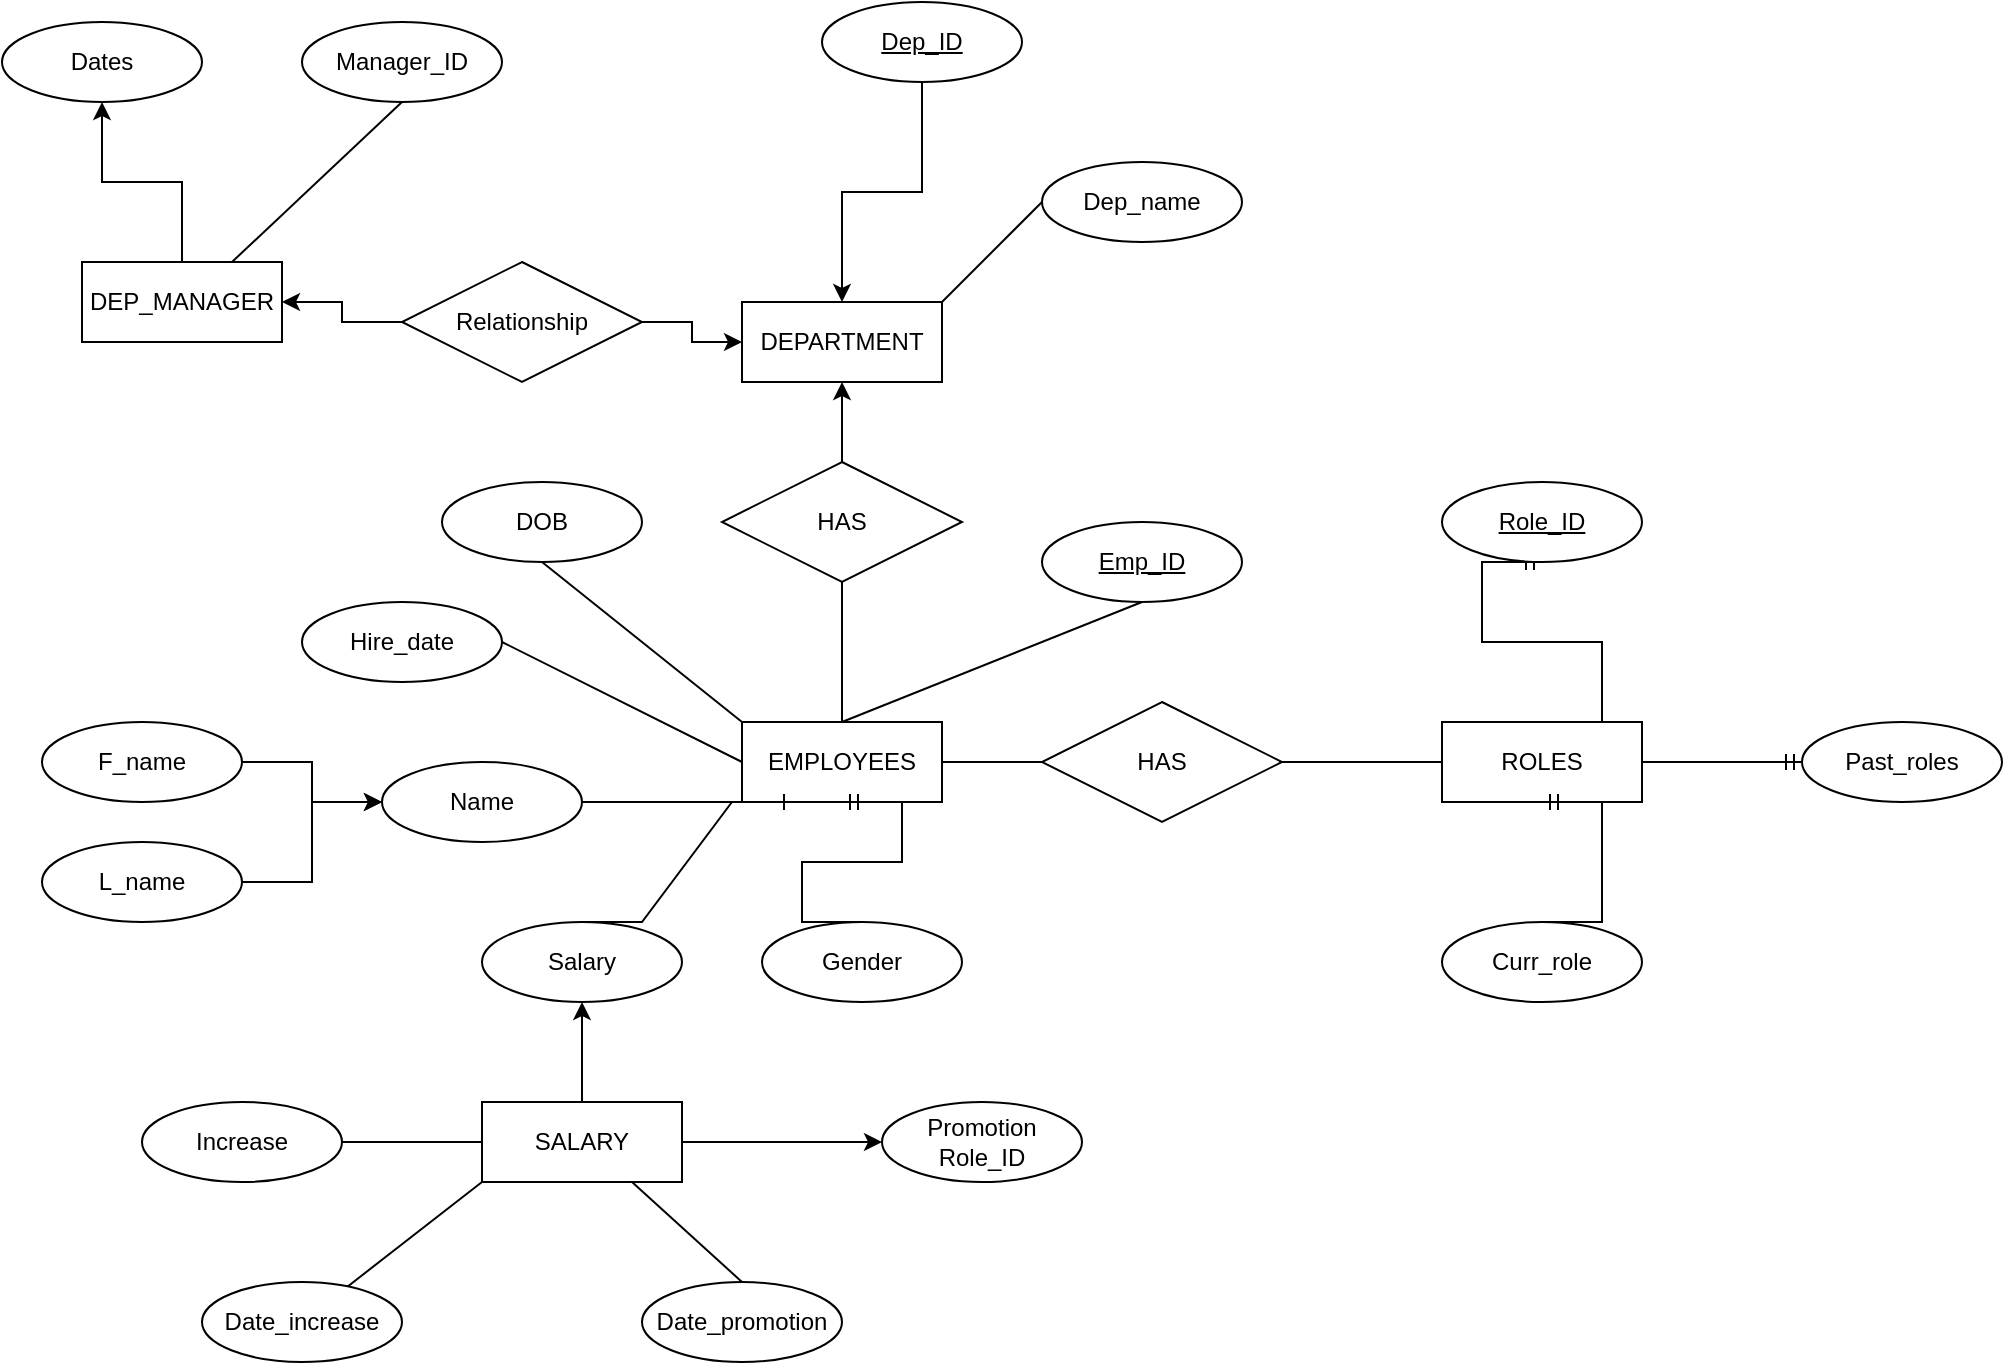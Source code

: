 <mxfile version="20.5.1" type="github">
  <diagram id="lKPQlYHoAFzWkv6730R9" name="Page-1">
    <mxGraphModel dx="1038" dy="1647" grid="1" gridSize="10" guides="1" tooltips="1" connect="1" arrows="1" fold="1" page="1" pageScale="1" pageWidth="850" pageHeight="1100" math="0" shadow="0">
      <root>
        <mxCell id="0" />
        <mxCell id="1" parent="0" />
        <mxCell id="QWSr2dPoSX79S-F1tUNh-1" value="EMPLOYEES" style="whiteSpace=wrap;html=1;align=center;" parent="1" vertex="1">
          <mxGeometry x="390" y="280" width="100" height="40" as="geometry" />
        </mxCell>
        <mxCell id="QWSr2dPoSX79S-F1tUNh-2" value="Emp_ID" style="ellipse;whiteSpace=wrap;html=1;align=center;fontStyle=4;" parent="1" vertex="1">
          <mxGeometry x="540" y="180" width="100" height="40" as="geometry" />
        </mxCell>
        <mxCell id="QWSr2dPoSX79S-F1tUNh-3" value="Name" style="ellipse;whiteSpace=wrap;html=1;align=center;" parent="1" vertex="1">
          <mxGeometry x="210" y="300" width="100" height="40" as="geometry" />
        </mxCell>
        <mxCell id="QWSr2dPoSX79S-F1tUNh-4" value="DOB" style="ellipse;whiteSpace=wrap;html=1;align=center;" parent="1" vertex="1">
          <mxGeometry x="240" y="160" width="100" height="40" as="geometry" />
        </mxCell>
        <mxCell id="QWSr2dPoSX79S-F1tUNh-5" value="Gender" style="ellipse;whiteSpace=wrap;html=1;align=center;" parent="1" vertex="1">
          <mxGeometry x="400" y="380" width="100" height="40" as="geometry" />
        </mxCell>
        <mxCell id="QWSr2dPoSX79S-F1tUNh-6" value="Salary" style="ellipse;whiteSpace=wrap;html=1;align=center;" parent="1" vertex="1">
          <mxGeometry x="260" y="380" width="100" height="40" as="geometry" />
        </mxCell>
        <mxCell id="QWSr2dPoSX79S-F1tUNh-8" value="Hire_date" style="ellipse;whiteSpace=wrap;html=1;align=center;" parent="1" vertex="1">
          <mxGeometry x="170" y="220" width="100" height="40" as="geometry" />
        </mxCell>
        <mxCell id="QWSr2dPoSX79S-F1tUNh-9" value="ROLES" style="whiteSpace=wrap;html=1;align=center;" parent="1" vertex="1">
          <mxGeometry x="740" y="280" width="100" height="40" as="geometry" />
        </mxCell>
        <mxCell id="QWSr2dPoSX79S-F1tUNh-11" value="HAS" style="shape=rhombus;perimeter=rhombusPerimeter;whiteSpace=wrap;html=1;align=center;" parent="1" vertex="1">
          <mxGeometry x="540" y="270" width="120" height="60" as="geometry" />
        </mxCell>
        <mxCell id="QWSr2dPoSX79S-F1tUNh-12" value="" style="endArrow=none;html=1;rounded=0;exitX=1;exitY=0.5;exitDx=0;exitDy=0;entryX=0;entryY=0.5;entryDx=0;entryDy=0;" parent="1" source="QWSr2dPoSX79S-F1tUNh-1" target="QWSr2dPoSX79S-F1tUNh-11" edge="1">
          <mxGeometry relative="1" as="geometry">
            <mxPoint x="550" y="280" as="sourcePoint" />
            <mxPoint x="710" y="280" as="targetPoint" />
          </mxGeometry>
        </mxCell>
        <mxCell id="QWSr2dPoSX79S-F1tUNh-13" value="" style="endArrow=none;html=1;rounded=0;exitX=1;exitY=0.5;exitDx=0;exitDy=0;entryX=0;entryY=0.5;entryDx=0;entryDy=0;" parent="1" source="QWSr2dPoSX79S-F1tUNh-11" target="QWSr2dPoSX79S-F1tUNh-9" edge="1">
          <mxGeometry relative="1" as="geometry">
            <mxPoint x="550" y="280" as="sourcePoint" />
            <mxPoint x="710" y="280" as="targetPoint" />
          </mxGeometry>
        </mxCell>
        <mxCell id="QWSr2dPoSX79S-F1tUNh-14" value="" style="endArrow=none;html=1;rounded=0;exitX=0.5;exitY=1;exitDx=0;exitDy=0;entryX=0.5;entryY=0;entryDx=0;entryDy=0;" parent="1" source="QWSr2dPoSX79S-F1tUNh-2" target="QWSr2dPoSX79S-F1tUNh-1" edge="1">
          <mxGeometry relative="1" as="geometry">
            <mxPoint x="550" y="280" as="sourcePoint" />
            <mxPoint x="710" y="280" as="targetPoint" />
          </mxGeometry>
        </mxCell>
        <mxCell id="QWSr2dPoSX79S-F1tUNh-15" value="" style="endArrow=none;html=1;rounded=0;exitX=0.5;exitY=1;exitDx=0;exitDy=0;entryX=0;entryY=0;entryDx=0;entryDy=0;" parent="1" source="QWSr2dPoSX79S-F1tUNh-4" target="QWSr2dPoSX79S-F1tUNh-1" edge="1">
          <mxGeometry relative="1" as="geometry">
            <mxPoint x="550" y="280" as="sourcePoint" />
            <mxPoint x="710" y="280" as="targetPoint" />
          </mxGeometry>
        </mxCell>
        <mxCell id="QWSr2dPoSX79S-F1tUNh-16" value="" style="endArrow=none;html=1;rounded=0;exitX=1;exitY=0.5;exitDx=0;exitDy=0;entryX=0;entryY=0.5;entryDx=0;entryDy=0;" parent="1" source="QWSr2dPoSX79S-F1tUNh-8" target="QWSr2dPoSX79S-F1tUNh-1" edge="1">
          <mxGeometry relative="1" as="geometry">
            <mxPoint x="550" y="280" as="sourcePoint" />
            <mxPoint x="710" y="280" as="targetPoint" />
          </mxGeometry>
        </mxCell>
        <mxCell id="QWSr2dPoSX79S-F1tUNh-17" value="" style="endArrow=none;html=1;rounded=0;exitX=1;exitY=0.5;exitDx=0;exitDy=0;entryX=0;entryY=1;entryDx=0;entryDy=0;" parent="1" source="QWSr2dPoSX79S-F1tUNh-3" target="QWSr2dPoSX79S-F1tUNh-1" edge="1">
          <mxGeometry relative="1" as="geometry">
            <mxPoint x="550" y="280" as="sourcePoint" />
            <mxPoint x="710" y="280" as="targetPoint" />
          </mxGeometry>
        </mxCell>
        <mxCell id="6bv1ZnGGzLy5upm-WNol-1" value="Curr_role" style="ellipse;whiteSpace=wrap;html=1;align=center;" vertex="1" parent="1">
          <mxGeometry x="740" y="380" width="100" height="40" as="geometry" />
        </mxCell>
        <mxCell id="6bv1ZnGGzLy5upm-WNol-2" value="Past_roles" style="ellipse;whiteSpace=wrap;html=1;align=center;" vertex="1" parent="1">
          <mxGeometry x="920" y="280" width="100" height="40" as="geometry" />
        </mxCell>
        <mxCell id="6bv1ZnGGzLy5upm-WNol-3" value="" style="edgeStyle=entityRelationEdgeStyle;fontSize=12;html=1;endArrow=ERone;endFill=1;rounded=0;exitX=0.5;exitY=0;exitDx=0;exitDy=0;entryX=0.25;entryY=1;entryDx=0;entryDy=0;" edge="1" parent="1" source="QWSr2dPoSX79S-F1tUNh-6" target="QWSr2dPoSX79S-F1tUNh-1">
          <mxGeometry width="100" height="100" relative="1" as="geometry">
            <mxPoint x="610" y="330" as="sourcePoint" />
            <mxPoint x="710" y="230" as="targetPoint" />
          </mxGeometry>
        </mxCell>
        <mxCell id="6bv1ZnGGzLy5upm-WNol-4" value="" style="edgeStyle=entityRelationEdgeStyle;fontSize=12;html=1;endArrow=ERmandOne;rounded=0;exitX=0.5;exitY=0;exitDx=0;exitDy=0;entryX=0.5;entryY=1;entryDx=0;entryDy=0;" edge="1" parent="1" source="QWSr2dPoSX79S-F1tUNh-5" target="QWSr2dPoSX79S-F1tUNh-1">
          <mxGeometry width="100" height="100" relative="1" as="geometry">
            <mxPoint x="610" y="330" as="sourcePoint" />
            <mxPoint x="710" y="230" as="targetPoint" />
          </mxGeometry>
        </mxCell>
        <mxCell id="6bv1ZnGGzLy5upm-WNol-5" value="" style="edgeStyle=entityRelationEdgeStyle;fontSize=12;html=1;endArrow=ERmandOne;rounded=0;entryX=0.5;entryY=1;entryDx=0;entryDy=0;exitX=0.5;exitY=0;exitDx=0;exitDy=0;" edge="1" parent="1" source="QWSr2dPoSX79S-F1tUNh-9">
          <mxGeometry width="100" height="100" relative="1" as="geometry">
            <mxPoint x="610" y="330" as="sourcePoint" />
            <mxPoint x="790" y="200" as="targetPoint" />
          </mxGeometry>
        </mxCell>
        <mxCell id="6bv1ZnGGzLy5upm-WNol-6" value="" style="edgeStyle=entityRelationEdgeStyle;fontSize=12;html=1;endArrow=ERmandOne;rounded=0;entryX=0.5;entryY=1;entryDx=0;entryDy=0;exitX=0.5;exitY=0;exitDx=0;exitDy=0;" edge="1" parent="1" source="6bv1ZnGGzLy5upm-WNol-1" target="QWSr2dPoSX79S-F1tUNh-9">
          <mxGeometry width="100" height="100" relative="1" as="geometry">
            <mxPoint x="610" y="330" as="sourcePoint" />
            <mxPoint x="710" y="230" as="targetPoint" />
          </mxGeometry>
        </mxCell>
        <mxCell id="6bv1ZnGGzLy5upm-WNol-7" value="" style="edgeStyle=entityRelationEdgeStyle;fontSize=12;html=1;endArrow=ERmandOne;rounded=0;entryX=0;entryY=0.5;entryDx=0;entryDy=0;exitX=1;exitY=0.5;exitDx=0;exitDy=0;" edge="1" parent="1" source="QWSr2dPoSX79S-F1tUNh-9" target="6bv1ZnGGzLy5upm-WNol-2">
          <mxGeometry width="100" height="100" relative="1" as="geometry">
            <mxPoint x="610" y="330" as="sourcePoint" />
            <mxPoint x="710" y="230" as="targetPoint" />
          </mxGeometry>
        </mxCell>
        <mxCell id="6bv1ZnGGzLy5upm-WNol-8" value="DEPARTMENT" style="whiteSpace=wrap;html=1;align=center;" vertex="1" parent="1">
          <mxGeometry x="390" y="70" width="100" height="40" as="geometry" />
        </mxCell>
        <mxCell id="6bv1ZnGGzLy5upm-WNol-28" value="" style="edgeStyle=orthogonalEdgeStyle;rounded=0;orthogonalLoop=1;jettySize=auto;html=1;" edge="1" parent="1" source="6bv1ZnGGzLy5upm-WNol-9" target="6bv1ZnGGzLy5upm-WNol-8">
          <mxGeometry relative="1" as="geometry" />
        </mxCell>
        <mxCell id="6bv1ZnGGzLy5upm-WNol-9" value="Dep_ID" style="ellipse;whiteSpace=wrap;html=1;align=center;fontStyle=4;" vertex="1" parent="1">
          <mxGeometry x="430" y="-80" width="100" height="40" as="geometry" />
        </mxCell>
        <mxCell id="6bv1ZnGGzLy5upm-WNol-23" value="" style="edgeStyle=orthogonalEdgeStyle;rounded=0;orthogonalLoop=1;jettySize=auto;html=1;" edge="1" parent="1" source="6bv1ZnGGzLy5upm-WNol-11" target="6bv1ZnGGzLy5upm-WNol-15">
          <mxGeometry relative="1" as="geometry" />
        </mxCell>
        <mxCell id="6bv1ZnGGzLy5upm-WNol-11" value="DEP_MANAGER" style="whiteSpace=wrap;html=1;align=center;" vertex="1" parent="1">
          <mxGeometry x="60" y="50" width="100" height="40" as="geometry" />
        </mxCell>
        <mxCell id="6bv1ZnGGzLy5upm-WNol-12" value="Manager_ID" style="ellipse;whiteSpace=wrap;html=1;align=center;" vertex="1" parent="1">
          <mxGeometry x="170" y="-70" width="100" height="40" as="geometry" />
        </mxCell>
        <mxCell id="6bv1ZnGGzLy5upm-WNol-14" value="Role_ID" style="ellipse;whiteSpace=wrap;html=1;align=center;fontStyle=4;" vertex="1" parent="1">
          <mxGeometry x="740" y="160" width="100" height="40" as="geometry" />
        </mxCell>
        <mxCell id="6bv1ZnGGzLy5upm-WNol-15" value="Dates" style="ellipse;whiteSpace=wrap;html=1;align=center;" vertex="1" parent="1">
          <mxGeometry x="20" y="-70" width="100" height="40" as="geometry" />
        </mxCell>
        <mxCell id="6bv1ZnGGzLy5upm-WNol-16" value="Dep_name" style="ellipse;whiteSpace=wrap;html=1;align=center;" vertex="1" parent="1">
          <mxGeometry x="540" width="100" height="40" as="geometry" />
        </mxCell>
        <mxCell id="6bv1ZnGGzLy5upm-WNol-19" value="" style="edgeStyle=orthogonalEdgeStyle;rounded=0;orthogonalLoop=1;jettySize=auto;html=1;" edge="1" parent="1" source="6bv1ZnGGzLy5upm-WNol-17" target="6bv1ZnGGzLy5upm-WNol-8">
          <mxGeometry relative="1" as="geometry" />
        </mxCell>
        <mxCell id="6bv1ZnGGzLy5upm-WNol-17" value="HAS" style="shape=rhombus;perimeter=rhombusPerimeter;whiteSpace=wrap;html=1;align=center;" vertex="1" parent="1">
          <mxGeometry x="380" y="150" width="120" height="60" as="geometry" />
        </mxCell>
        <mxCell id="6bv1ZnGGzLy5upm-WNol-18" value="" style="endArrow=none;html=1;rounded=0;entryX=0.5;entryY=1;entryDx=0;entryDy=0;" edge="1" parent="1" target="6bv1ZnGGzLy5upm-WNol-17">
          <mxGeometry relative="1" as="geometry">
            <mxPoint x="440" y="280" as="sourcePoint" />
            <mxPoint x="570" y="250" as="targetPoint" />
          </mxGeometry>
        </mxCell>
        <mxCell id="6bv1ZnGGzLy5upm-WNol-21" value="" style="edgeStyle=orthogonalEdgeStyle;rounded=0;orthogonalLoop=1;jettySize=auto;html=1;" edge="1" parent="1" source="6bv1ZnGGzLy5upm-WNol-20" target="6bv1ZnGGzLy5upm-WNol-8">
          <mxGeometry relative="1" as="geometry" />
        </mxCell>
        <mxCell id="6bv1ZnGGzLy5upm-WNol-22" value="" style="edgeStyle=orthogonalEdgeStyle;rounded=0;orthogonalLoop=1;jettySize=auto;html=1;" edge="1" parent="1" source="6bv1ZnGGzLy5upm-WNol-20" target="6bv1ZnGGzLy5upm-WNol-11">
          <mxGeometry relative="1" as="geometry" />
        </mxCell>
        <mxCell id="6bv1ZnGGzLy5upm-WNol-20" value="Relationship" style="shape=rhombus;perimeter=rhombusPerimeter;whiteSpace=wrap;html=1;align=center;" vertex="1" parent="1">
          <mxGeometry x="220" y="50" width="120" height="60" as="geometry" />
        </mxCell>
        <mxCell id="6bv1ZnGGzLy5upm-WNol-27" value="" style="endArrow=none;html=1;rounded=0;exitX=0.75;exitY=0;exitDx=0;exitDy=0;entryX=0.5;entryY=1;entryDx=0;entryDy=0;" edge="1" parent="1" source="6bv1ZnGGzLy5upm-WNol-11" target="6bv1ZnGGzLy5upm-WNol-12">
          <mxGeometry relative="1" as="geometry">
            <mxPoint x="410" y="170" as="sourcePoint" />
            <mxPoint x="570" y="170" as="targetPoint" />
          </mxGeometry>
        </mxCell>
        <mxCell id="6bv1ZnGGzLy5upm-WNol-35" value="" style="endArrow=none;html=1;rounded=0;entryX=0;entryY=0.5;entryDx=0;entryDy=0;exitX=1;exitY=0;exitDx=0;exitDy=0;" edge="1" parent="1" source="6bv1ZnGGzLy5upm-WNol-8" target="6bv1ZnGGzLy5upm-WNol-16">
          <mxGeometry relative="1" as="geometry">
            <mxPoint x="410" y="170" as="sourcePoint" />
            <mxPoint x="570" y="170" as="targetPoint" />
          </mxGeometry>
        </mxCell>
        <mxCell id="6bv1ZnGGzLy5upm-WNol-38" value="" style="edgeStyle=orthogonalEdgeStyle;rounded=0;orthogonalLoop=1;jettySize=auto;html=1;" edge="1" parent="1" source="6bv1ZnGGzLy5upm-WNol-36" target="QWSr2dPoSX79S-F1tUNh-3">
          <mxGeometry relative="1" as="geometry" />
        </mxCell>
        <mxCell id="6bv1ZnGGzLy5upm-WNol-36" value="F_name" style="ellipse;whiteSpace=wrap;html=1;align=center;" vertex="1" parent="1">
          <mxGeometry x="40" y="280" width="100" height="40" as="geometry" />
        </mxCell>
        <mxCell id="6bv1ZnGGzLy5upm-WNol-39" value="" style="edgeStyle=orthogonalEdgeStyle;rounded=0;orthogonalLoop=1;jettySize=auto;html=1;" edge="1" parent="1" source="6bv1ZnGGzLy5upm-WNol-37" target="QWSr2dPoSX79S-F1tUNh-3">
          <mxGeometry relative="1" as="geometry" />
        </mxCell>
        <mxCell id="6bv1ZnGGzLy5upm-WNol-37" value="L_name" style="ellipse;whiteSpace=wrap;html=1;align=center;" vertex="1" parent="1">
          <mxGeometry x="40" y="340" width="100" height="40" as="geometry" />
        </mxCell>
        <mxCell id="6bv1ZnGGzLy5upm-WNol-41" value="" style="edgeStyle=orthogonalEdgeStyle;rounded=0;orthogonalLoop=1;jettySize=auto;html=1;" edge="1" parent="1" source="6bv1ZnGGzLy5upm-WNol-40" target="QWSr2dPoSX79S-F1tUNh-6">
          <mxGeometry relative="1" as="geometry" />
        </mxCell>
        <mxCell id="6bv1ZnGGzLy5upm-WNol-46" value="" style="edgeStyle=orthogonalEdgeStyle;rounded=0;orthogonalLoop=1;jettySize=auto;html=1;" edge="1" parent="1" source="6bv1ZnGGzLy5upm-WNol-40" target="6bv1ZnGGzLy5upm-WNol-42">
          <mxGeometry relative="1" as="geometry" />
        </mxCell>
        <mxCell id="6bv1ZnGGzLy5upm-WNol-40" value="SALARY" style="whiteSpace=wrap;html=1;align=center;" vertex="1" parent="1">
          <mxGeometry x="260" y="470" width="100" height="40" as="geometry" />
        </mxCell>
        <mxCell id="6bv1ZnGGzLy5upm-WNol-42" value="Promotion&lt;br&gt;Role_ID" style="ellipse;whiteSpace=wrap;html=1;align=center;" vertex="1" parent="1">
          <mxGeometry x="460" y="470" width="100" height="40" as="geometry" />
        </mxCell>
        <mxCell id="6bv1ZnGGzLy5upm-WNol-43" value="Date_promotion" style="ellipse;whiteSpace=wrap;html=1;align=center;" vertex="1" parent="1">
          <mxGeometry x="340" y="560" width="100" height="40" as="geometry" />
        </mxCell>
        <mxCell id="6bv1ZnGGzLy5upm-WNol-44" value="Increase" style="ellipse;whiteSpace=wrap;html=1;align=center;" vertex="1" parent="1">
          <mxGeometry x="90" y="470" width="100" height="40" as="geometry" />
        </mxCell>
        <mxCell id="6bv1ZnGGzLy5upm-WNol-45" value="Date_increase" style="ellipse;whiteSpace=wrap;html=1;align=center;" vertex="1" parent="1">
          <mxGeometry x="120" y="560" width="100" height="40" as="geometry" />
        </mxCell>
        <mxCell id="6bv1ZnGGzLy5upm-WNol-47" value="" style="endArrow=none;html=1;rounded=0;exitX=1;exitY=0.5;exitDx=0;exitDy=0;entryX=0;entryY=0.5;entryDx=0;entryDy=0;" edge="1" parent="1" source="6bv1ZnGGzLy5upm-WNol-44" target="6bv1ZnGGzLy5upm-WNol-40">
          <mxGeometry relative="1" as="geometry">
            <mxPoint x="320" y="410" as="sourcePoint" />
            <mxPoint x="480" y="410" as="targetPoint" />
          </mxGeometry>
        </mxCell>
        <mxCell id="6bv1ZnGGzLy5upm-WNol-48" value="" style="endArrow=none;html=1;rounded=0;entryX=0;entryY=1;entryDx=0;entryDy=0;" edge="1" parent="1" source="6bv1ZnGGzLy5upm-WNol-45" target="6bv1ZnGGzLy5upm-WNol-40">
          <mxGeometry relative="1" as="geometry">
            <mxPoint x="320" y="410" as="sourcePoint" />
            <mxPoint x="480" y="410" as="targetPoint" />
          </mxGeometry>
        </mxCell>
        <mxCell id="6bv1ZnGGzLy5upm-WNol-49" value="" style="endArrow=none;html=1;rounded=0;exitX=0.75;exitY=1;exitDx=0;exitDy=0;entryX=0.5;entryY=0;entryDx=0;entryDy=0;" edge="1" parent="1" source="6bv1ZnGGzLy5upm-WNol-40" target="6bv1ZnGGzLy5upm-WNol-43">
          <mxGeometry relative="1" as="geometry">
            <mxPoint x="320" y="410" as="sourcePoint" />
            <mxPoint x="410" y="550" as="targetPoint" />
          </mxGeometry>
        </mxCell>
      </root>
    </mxGraphModel>
  </diagram>
</mxfile>
